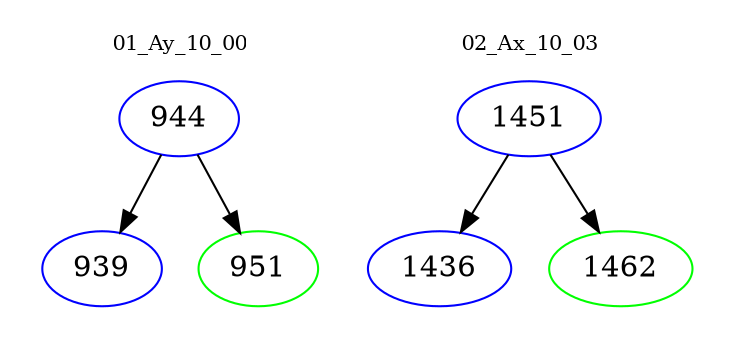 digraph{
subgraph cluster_0 {
color = white
label = "01_Ay_10_00";
fontsize=10;
T0_944 [label="944", color="blue"]
T0_944 -> T0_939 [color="black"]
T0_939 [label="939", color="blue"]
T0_944 -> T0_951 [color="black"]
T0_951 [label="951", color="green"]
}
subgraph cluster_1 {
color = white
label = "02_Ax_10_03";
fontsize=10;
T1_1451 [label="1451", color="blue"]
T1_1451 -> T1_1436 [color="black"]
T1_1436 [label="1436", color="blue"]
T1_1451 -> T1_1462 [color="black"]
T1_1462 [label="1462", color="green"]
}
}
